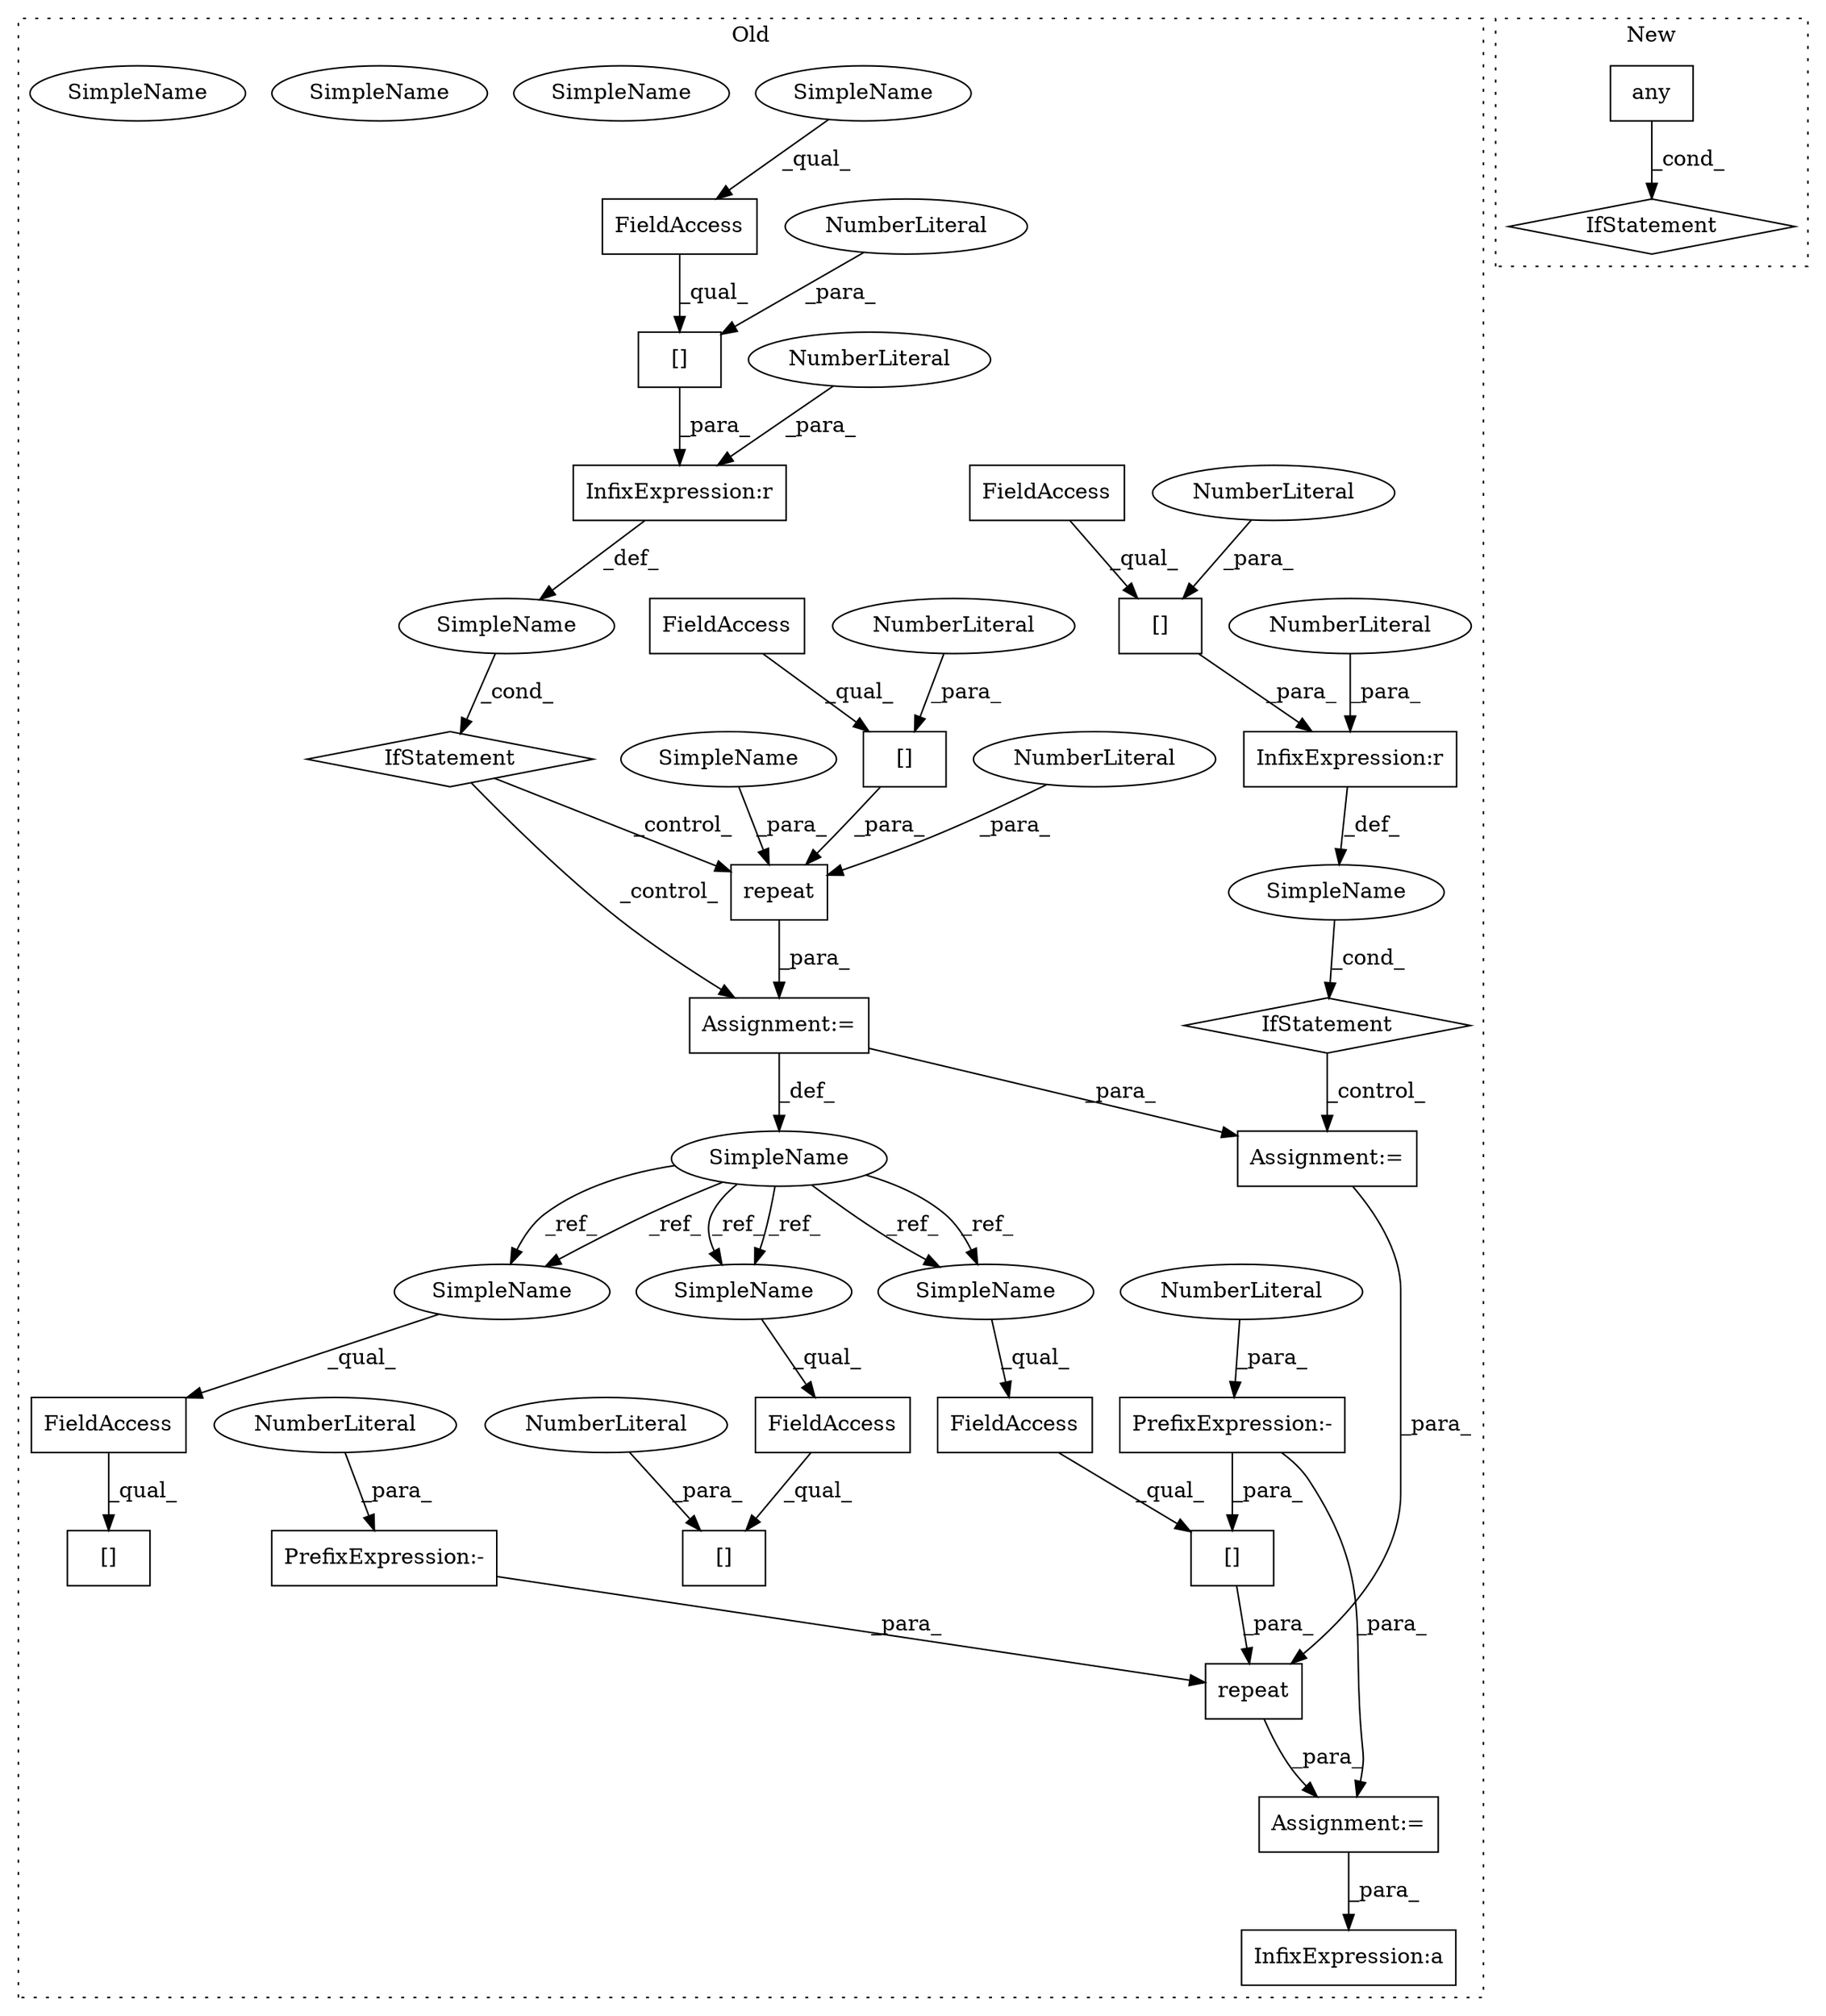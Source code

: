 digraph G {
subgraph cluster0 {
1 [label="repeat" a="32" s="1708,1748" l="7,1" shape="box"];
3 [label="InfixExpression:a" a="27" s="2565" l="3" shape="box"];
4 [label="NumberLiteral" a="34" s="1747" l="1" shape="ellipse"];
5 [label="[]" a="2" s="1726,1745" l="18,1" shape="box"];
6 [label="NumberLiteral" a="34" s="1744" l="1" shape="ellipse"];
7 [label="[]" a="2" s="1849,1867" l="17,1" shape="box"];
8 [label="NumberLiteral" a="34" s="1866" l="1" shape="ellipse"];
9 [label="[]" a="2" s="2315,2334" l="17,1" shape="box"];
10 [label="PrefixExpression:-" a="38" s="2332" l="1" shape="box"];
11 [label="NumberLiteral" a="34" s="2333" l="1" shape="ellipse"];
12 [label="[]" a="2" s="2110,2129" l="17,1" shape="box"];
13 [label="PrefixExpression:-" a="38" s="2336" l="1" shape="box"];
14 [label="NumberLiteral" a="34" s="2337" l="1" shape="ellipse"];
15 [label="InfixExpression:r" a="27" s="1664" l="4" shape="box"];
16 [label="NumberLiteral" a="34" s="1668" l="1" shape="ellipse"];
17 [label="[]" a="2" s="1645,1663" l="17,1" shape="box"];
18 [label="NumberLiteral" a="34" s="1662" l="1" shape="ellipse"];
19 [label="FieldAccess" a="22" s="2110" l="16" shape="box"];
20 [label="SimpleName" a="42" s="1679" l="10" shape="ellipse"];
21 [label="FieldAccess" a="22" s="1849" l="16" shape="box"];
22 [label="FieldAccess" a="22" s="1645" l="16" shape="box"];
23 [label="SimpleName" a="42" s="" l="" shape="ellipse"];
24 [label="IfStatement" a="25" s="1641,1669" l="4,2" shape="diamond"];
25 [label="FieldAccess" a="22" s="2315" l="16" shape="box"];
26 [label="FieldAccess" a="22" s="1726" l="17" shape="box"];
27 [label="repeat" a="32" s="2299,2338" l="7,1" shape="box"];
29 [label="Assignment:=" a="7" s="2280" l="1" shape="box"];
30 [label="Assignment:=" a="7" s="1689" l="1" shape="box"];
31 [label="Assignment:=" a="7" s="1811" l="1" shape="box"];
32 [label="InfixExpression:r" a="27" s="1785" l="4" shape="box"];
33 [label="[]" a="2" s="1765,1784" l="18,1" shape="box"];
34 [label="NumberLiteral" a="34" s="1783" l="1" shape="ellipse"];
35 [label="NumberLiteral" a="34" s="1789" l="1" shape="ellipse"];
36 [label="FieldAccess" a="22" s="1765" l="17" shape="box"];
37 [label="SimpleName" a="42" s="" l="" shape="ellipse"];
38 [label="IfStatement" a="25" s="1761,1790" l="4,2" shape="diamond"];
39 [label="SimpleName" a="42" s="1645" l="10" shape="ellipse"];
40 [label="SimpleName" a="42" s="2110" l="10" shape="ellipse"];
41 [label="SimpleName" a="42" s="2315" l="10" shape="ellipse"];
42 [label="SimpleName" a="42" s="1715" l="10" shape="ellipse"];
43 [label="SimpleName" a="42" s="1849" l="10" shape="ellipse"];
44 [label="SimpleName" a="42" s="2315" l="10" shape="ellipse"];
45 [label="SimpleName" a="42" s="2110" l="10" shape="ellipse"];
46 [label="SimpleName" a="42" s="1849" l="10" shape="ellipse"];
label = "Old";
style="dotted";
}
subgraph cluster1 {
2 [label="any" a="32" s="2024,2036" l="4,1" shape="box"];
28 [label="IfStatement" a="25" s="2002,2037" l="4,2" shape="diamond"];
label = "New";
style="dotted";
}
1 -> 30 [label="_para_"];
2 -> 28 [label="_cond_"];
4 -> 1 [label="_para_"];
5 -> 1 [label="_para_"];
6 -> 5 [label="_para_"];
8 -> 7 [label="_para_"];
9 -> 27 [label="_para_"];
10 -> 29 [label="_para_"];
10 -> 9 [label="_para_"];
11 -> 10 [label="_para_"];
13 -> 27 [label="_para_"];
14 -> 13 [label="_para_"];
15 -> 23 [label="_def_"];
16 -> 15 [label="_para_"];
17 -> 15 [label="_para_"];
18 -> 17 [label="_para_"];
19 -> 12 [label="_qual_"];
20 -> 46 [label="_ref_"];
20 -> 44 [label="_ref_"];
20 -> 45 [label="_ref_"];
20 -> 45 [label="_ref_"];
20 -> 46 [label="_ref_"];
20 -> 44 [label="_ref_"];
21 -> 7 [label="_qual_"];
22 -> 17 [label="_qual_"];
23 -> 24 [label="_cond_"];
24 -> 1 [label="_control_"];
24 -> 30 [label="_control_"];
25 -> 9 [label="_qual_"];
26 -> 5 [label="_qual_"];
27 -> 29 [label="_para_"];
29 -> 3 [label="_para_"];
30 -> 20 [label="_def_"];
30 -> 31 [label="_para_"];
31 -> 27 [label="_para_"];
32 -> 37 [label="_def_"];
33 -> 32 [label="_para_"];
34 -> 33 [label="_para_"];
35 -> 32 [label="_para_"];
36 -> 33 [label="_qual_"];
37 -> 38 [label="_cond_"];
38 -> 31 [label="_control_"];
39 -> 22 [label="_qual_"];
42 -> 1 [label="_para_"];
44 -> 25 [label="_qual_"];
45 -> 19 [label="_qual_"];
46 -> 21 [label="_qual_"];
}
